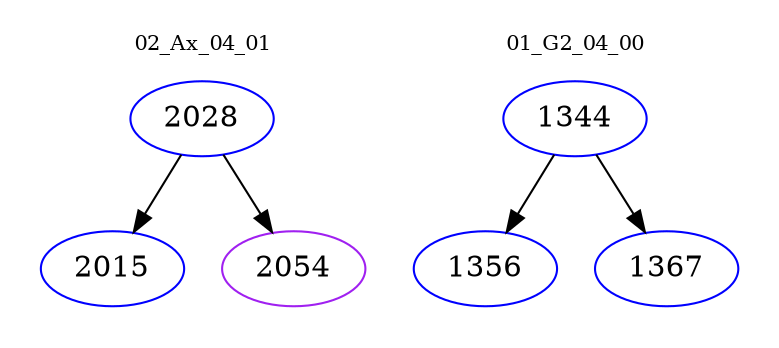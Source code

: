 digraph{
subgraph cluster_0 {
color = white
label = "02_Ax_04_01";
fontsize=10;
T0_2028 [label="2028", color="blue"]
T0_2028 -> T0_2015 [color="black"]
T0_2015 [label="2015", color="blue"]
T0_2028 -> T0_2054 [color="black"]
T0_2054 [label="2054", color="purple"]
}
subgraph cluster_1 {
color = white
label = "01_G2_04_00";
fontsize=10;
T1_1344 [label="1344", color="blue"]
T1_1344 -> T1_1356 [color="black"]
T1_1356 [label="1356", color="blue"]
T1_1344 -> T1_1367 [color="black"]
T1_1367 [label="1367", color="blue"]
}
}
